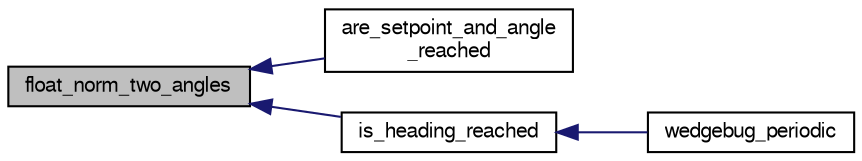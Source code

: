 digraph "float_norm_two_angles"
{
  edge [fontname="FreeSans",fontsize="10",labelfontname="FreeSans",labelfontsize="10"];
  node [fontname="FreeSans",fontsize="10",shape=record];
  rankdir="LR";
  Node1 [label="float_norm_two_angles",height=0.2,width=0.4,color="black", fillcolor="grey75", style="filled", fontcolor="black"];
  Node1 -> Node2 [dir="back",color="midnightblue",fontsize="10",style="solid",fontname="FreeSans"];
  Node2 [label="are_setpoint_and_angle\l_reached",height=0.2,width=0.4,color="black", fillcolor="white", style="filled",URL="$wedgebug_8c.html#ae4596526d09016426535d776bf264022"];
  Node1 -> Node3 [dir="back",color="midnightblue",fontsize="10",style="solid",fontname="FreeSans"];
  Node3 [label="is_heading_reached",height=0.2,width=0.4,color="black", fillcolor="white", style="filled",URL="$wedgebug_8c.html#a1975332f6276948cb0992ca7e646303c"];
  Node3 -> Node4 [dir="back",color="midnightblue",fontsize="10",style="solid",fontname="FreeSans"];
  Node4 [label="wedgebug_periodic",height=0.2,width=0.4,color="black", fillcolor="white", style="filled",URL="$wedgebug_8h.html#ae7b75121d704ad8c922be906a906495f"];
}
